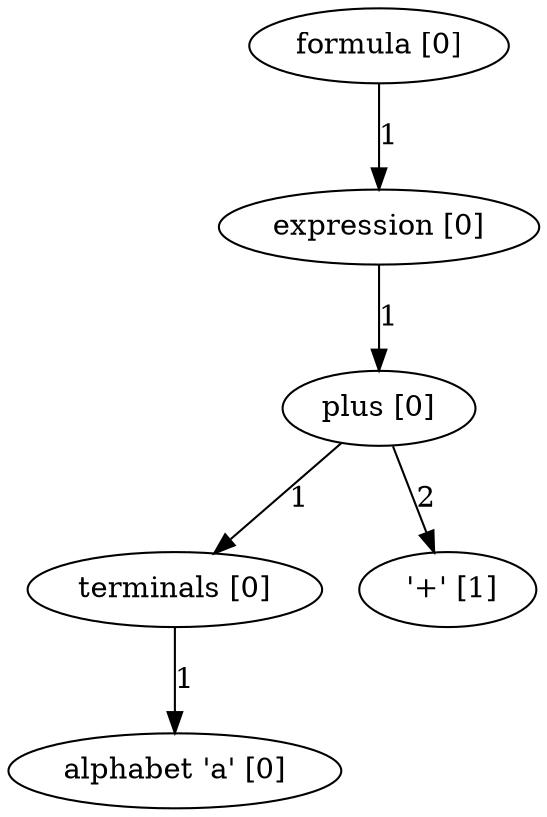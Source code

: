 digraph arpeggio_graph {
140527960809552 [label="formula [0]"];
140527960809552->140527980699520 [label="1"]

140527980699520 [label="expression [0]"];
140527980699520->140527980699232 [label="1"]

140527980699232 [label="plus [0]"];
140527980699232->140527980699376 [label="1"]

140527980699376 [label="terminals [0]"];
140527980699376->140527960698704 [label="1"]

140527960698704 [label="alphabet 'a' [0]"];
140527980699232->140527960784000 [label="2"]

140527960784000 [label=" '+' [1]"];
}